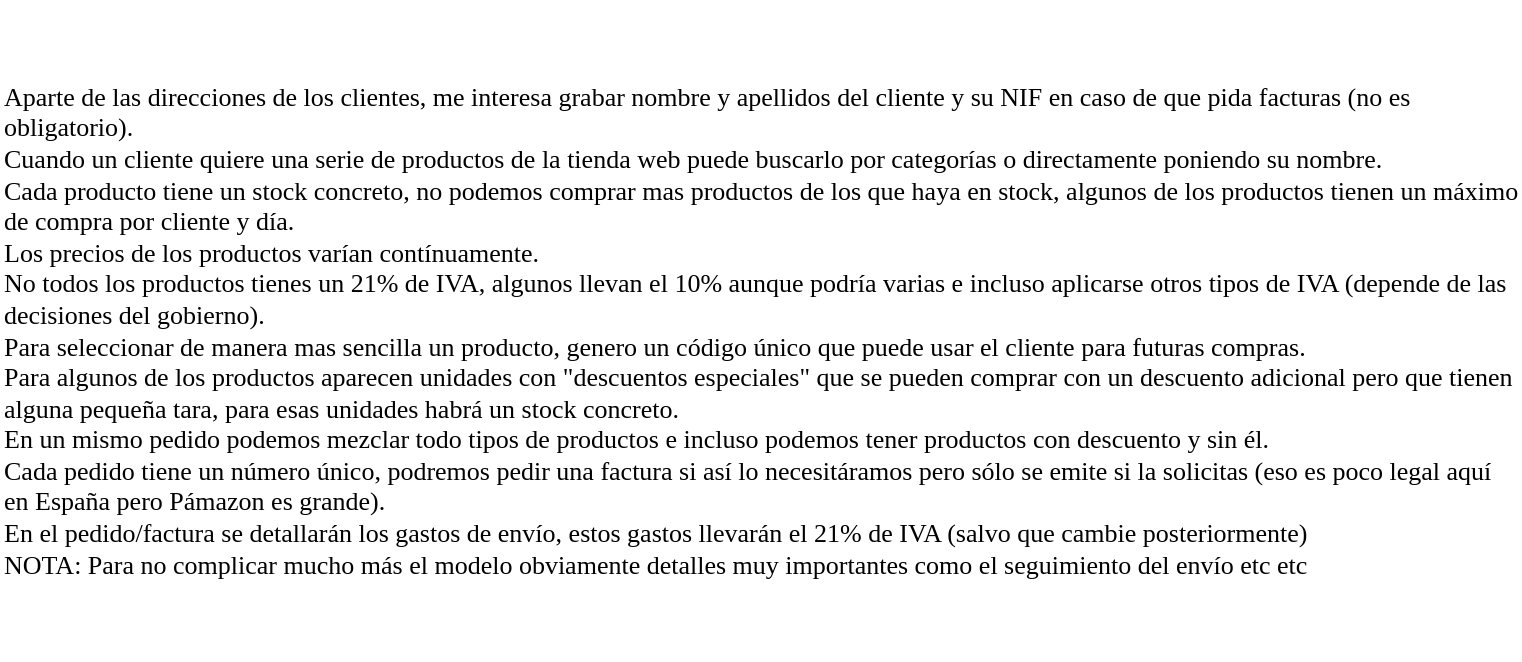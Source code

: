 <mxfile version="22.1.3" type="github">
  <diagram name="Página-1" id="49RAOYmFBgVMko257K_u">
    <mxGraphModel dx="1434" dy="750" grid="1" gridSize="10" guides="1" tooltips="1" connect="1" arrows="1" fold="1" page="1" pageScale="1" pageWidth="827" pageHeight="1169" math="0" shadow="0">
      <root>
        <mxCell id="0" />
        <mxCell id="1" parent="0" />
        <mxCell id="MZ8Y8v89f2wvO8BOpAdl-2" value="Aparte de las direcciones de los clientes, me interesa grabar nombre y apellidos del cliente y su NIF en caso de que pida facturas (no es obligatorio).&lt;br&gt;Cuando un cliente quiere una serie de productos de la tienda web puede buscarlo por categorías o directamente poniendo su nombre.&lt;br&gt;Cada producto tiene un stock concreto, no podemos comprar mas productos de los que haya en stock, algunos de los productos tienen un máximo de compra por cliente y día.&lt;br&gt;Los precios de los productos varían contínuamente.&lt;br&gt;No todos los productos tienes un 21% de IVA, algunos llevan el 10% aunque podría varias e incluso aplicarse otros tipos de IVA (depende de las decisiones del gobierno).&lt;br&gt;Para seleccionar de manera mas sencilla un producto, genero un código único que puede usar el cliente para futuras compras.&lt;br&gt;Para algunos de los productos aparecen unidades con &quot;descuentos especiales&quot; que se pueden comprar con un descuento adicional pero que tienen alguna pequeña tara, para esas unidades habrá un stock concreto.&lt;br&gt;En un mismo pedido podemos mezclar todo tipos de productos e incluso podemos tener productos con descuento y sin él.&lt;br&gt;Cada pedido tiene un número único, podremos pedir una factura si así lo necesitáramos pero sólo se emite si la solicitas (eso es poco legal aquí en España pero Pámazon es grande).&lt;br&gt;En el pedido/factura se detallarán los gastos de envío, estos gastos llevarán el 21% de IVA (salvo que cambie posteriormente)&lt;br&gt;NOTA: Para no complicar mucho más el modelo obviamente detalles muy importantes como el seguimiento del envío etc etc" style="text;html=1;strokeColor=none;fillColor=none;align=left;verticalAlign=middle;whiteSpace=wrap;rounded=0;fontFamily=Verdana;fontSize=13;" vertex="1" parent="1">
          <mxGeometry x="34" y="40" width="760" height="330" as="geometry" />
        </mxCell>
      </root>
    </mxGraphModel>
  </diagram>
</mxfile>
